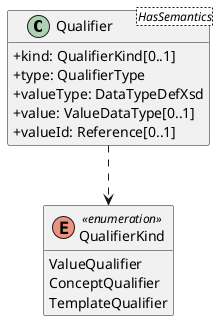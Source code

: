 @startuml
skinparam classAttributeIconSize 0
hide methods

class Qualifier<HasSemantics> {
  +kind: QualifierKind[0..1] 
  +type: QualifierType 
  +valueType: DataTypeDefXsd 
  +value: ValueDataType[0..1] 
  +valueId: Reference[0..1] 
}
enum QualifierKind <<enumeration>> {
  ValueQualifier
  ConceptQualifier
  TemplateQualifier
}
Qualifier ..> QualifierKind
@enduml